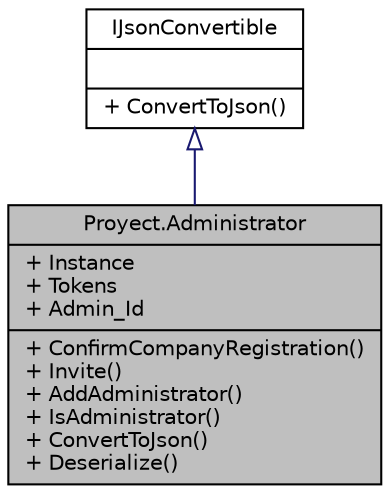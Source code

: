 digraph "Proyect.Administrator"
{
 // INTERACTIVE_SVG=YES
 // LATEX_PDF_SIZE
  edge [fontname="Helvetica",fontsize="10",labelfontname="Helvetica",labelfontsize="10"];
  node [fontname="Helvetica",fontsize="10",shape=record];
  Node1 [label="{Proyect.Administrator\n|+ Instance\l+ Tokens\l+ Admin_Id\l|+ ConfirmCompanyRegistration()\l+ Invite()\l+ AddAdministrator()\l+ IsAdministrator()\l+ ConvertToJson()\l+ Deserialize()\l}",height=0.2,width=0.4,color="black", fillcolor="grey75", style="filled", fontcolor="black",tooltip="Esta clase administrador invita a los usuarios a registrarse. Clase singleton, solo una instancia de ..."];
  Node2 -> Node1 [dir="back",color="midnightblue",fontsize="10",style="solid",arrowtail="onormal",fontname="Helvetica"];
  Node2 [label="{IJsonConvertible\n||+ ConvertToJson()\l}",height=0.2,width=0.4,color="black", fillcolor="white", style="filled",URL="$interfaceProyect_1_1IJsonConvertible.html",tooltip="Define el tipo que tienen los objetos que pueden ser serializados en y deserializados desde texto en ..."];
}
